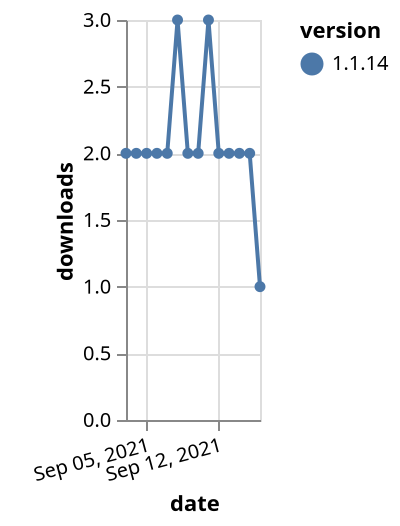 {"$schema": "https://vega.github.io/schema/vega-lite/v5.json", "description": "A simple bar chart with embedded data.", "data": {"values": [{"date": "2021-09-03", "total": 2489, "delta": 2, "version": "1.1.14"}, {"date": "2021-09-04", "total": 2491, "delta": 2, "version": "1.1.14"}, {"date": "2021-09-05", "total": 2493, "delta": 2, "version": "1.1.14"}, {"date": "2021-09-06", "total": 2495, "delta": 2, "version": "1.1.14"}, {"date": "2021-09-07", "total": 2497, "delta": 2, "version": "1.1.14"}, {"date": "2021-09-08", "total": 2500, "delta": 3, "version": "1.1.14"}, {"date": "2021-09-09", "total": 2502, "delta": 2, "version": "1.1.14"}, {"date": "2021-09-10", "total": 2504, "delta": 2, "version": "1.1.14"}, {"date": "2021-09-11", "total": 2507, "delta": 3, "version": "1.1.14"}, {"date": "2021-09-12", "total": 2509, "delta": 2, "version": "1.1.14"}, {"date": "2021-09-13", "total": 2511, "delta": 2, "version": "1.1.14"}, {"date": "2021-09-14", "total": 2513, "delta": 2, "version": "1.1.14"}, {"date": "2021-09-15", "total": 2515, "delta": 2, "version": "1.1.14"}, {"date": "2021-09-16", "total": 2516, "delta": 1, "version": "1.1.14"}]}, "width": "container", "mark": {"type": "line", "point": {"filled": true}}, "encoding": {"x": {"field": "date", "type": "temporal", "timeUnit": "yearmonthdate", "title": "date", "axis": {"labelAngle": -15}}, "y": {"field": "delta", "type": "quantitative", "title": "downloads"}, "color": {"field": "version", "type": "nominal"}, "tooltip": {"field": "delta"}}}